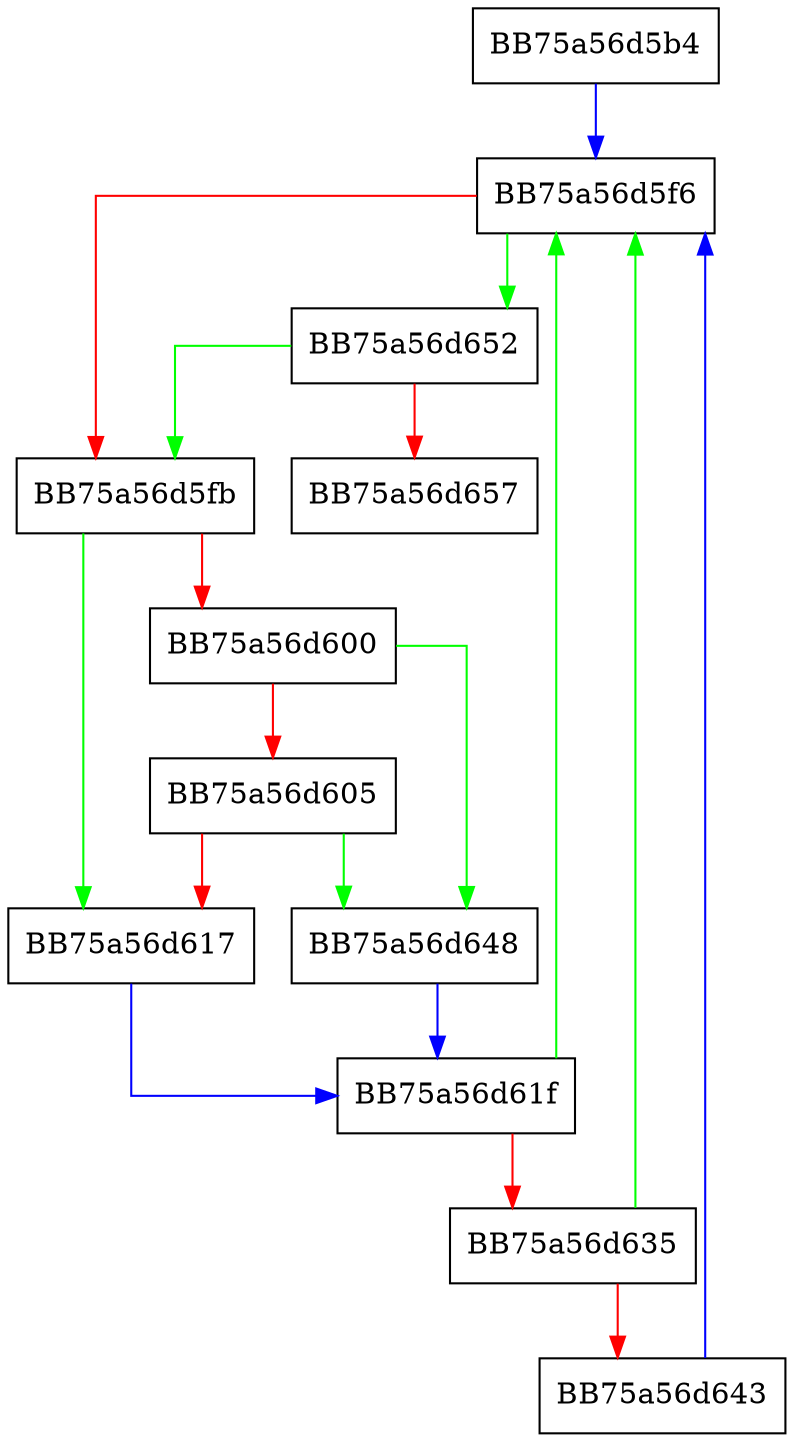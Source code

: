 digraph walMerge {
  node [shape="box"];
  graph [splines=ortho];
  BB75a56d5b4 -> BB75a56d5f6 [color="blue"];
  BB75a56d5f6 -> BB75a56d652 [color="green"];
  BB75a56d5f6 -> BB75a56d5fb [color="red"];
  BB75a56d5fb -> BB75a56d617 [color="green"];
  BB75a56d5fb -> BB75a56d600 [color="red"];
  BB75a56d600 -> BB75a56d648 [color="green"];
  BB75a56d600 -> BB75a56d605 [color="red"];
  BB75a56d605 -> BB75a56d648 [color="green"];
  BB75a56d605 -> BB75a56d617 [color="red"];
  BB75a56d617 -> BB75a56d61f [color="blue"];
  BB75a56d61f -> BB75a56d5f6 [color="green"];
  BB75a56d61f -> BB75a56d635 [color="red"];
  BB75a56d635 -> BB75a56d5f6 [color="green"];
  BB75a56d635 -> BB75a56d643 [color="red"];
  BB75a56d643 -> BB75a56d5f6 [color="blue"];
  BB75a56d648 -> BB75a56d61f [color="blue"];
  BB75a56d652 -> BB75a56d5fb [color="green"];
  BB75a56d652 -> BB75a56d657 [color="red"];
}